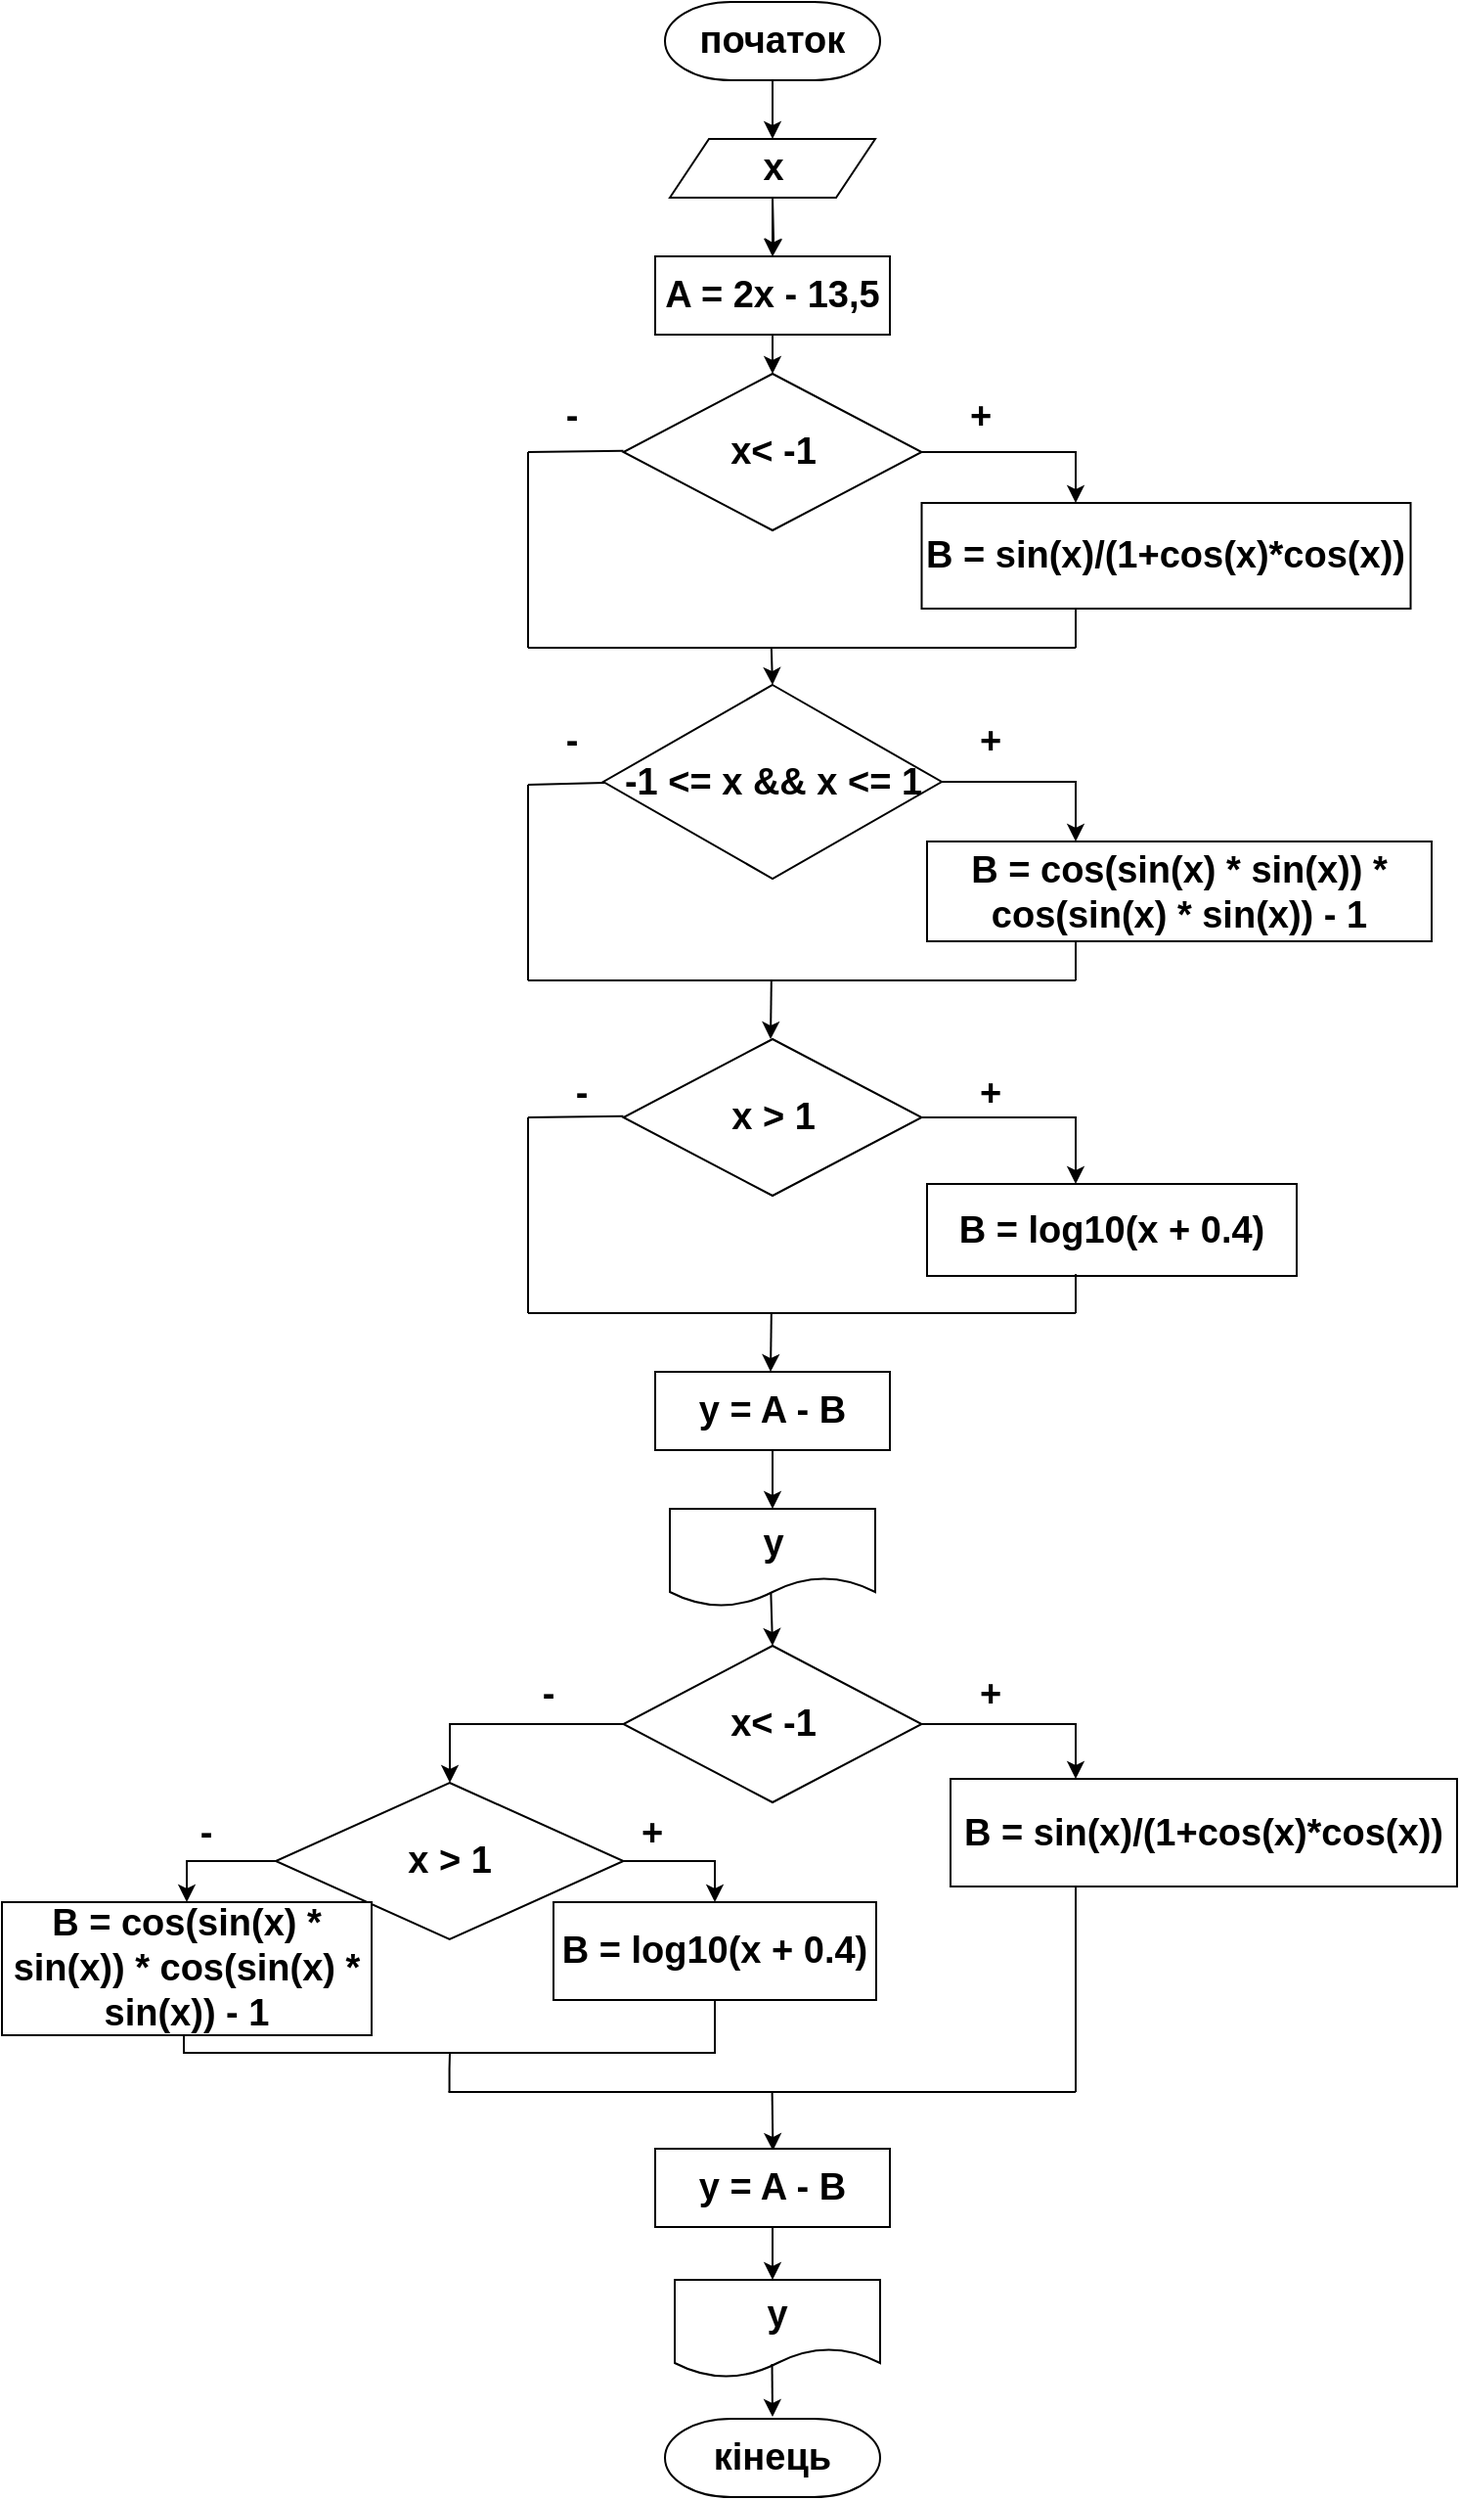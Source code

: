 <mxfile version="20.2.3" type="device" pages="2"><diagram id="f32A8XlpcgiXBNuhkH77" name="Сторінка-1"><mxGraphModel dx="2532" dy="1366" grid="0" gridSize="10" guides="1" tooltips="1" connect="1" arrows="1" fold="1" page="1" pageScale="1" pageWidth="1654" pageHeight="2336" background="none" math="0" shadow="0"><root><mxCell id="0"/><mxCell id="1" parent="0"/><mxCell id="lDwWGC_Nb_Cp1X9u5K9r-55" value="" style="edgeStyle=orthogonalEdgeStyle;rounded=0;orthogonalLoop=1;jettySize=auto;html=1;strokeColor=default;fontStyle=1;fontSize=19;" parent="1" target="lDwWGC_Nb_Cp1X9u5K9r-18" edge="1"><mxGeometry relative="1" as="geometry"><mxPoint x="405" y="180" as="sourcePoint"/></mxGeometry></mxCell><mxCell id="lDwWGC_Nb_Cp1X9u5K9r-4" value="&lt;span style=&quot;font-size: 19px;&quot;&gt;початок&lt;/span&gt;" style="strokeWidth=1;html=1;shape=mxgraph.flowchart.terminator;whiteSpace=wrap;fontStyle=1;fontSize=19;" parent="1" vertex="1"><mxGeometry x="350" y="80" width="110" height="40" as="geometry"/></mxCell><mxCell id="lDwWGC_Nb_Cp1X9u5K9r-19" value="" style="edgeStyle=orthogonalEdgeStyle;rounded=0;orthogonalLoop=1;jettySize=auto;html=1;fontStyle=1;fontSize=19;" parent="1" source="lDwWGC_Nb_Cp1X9u5K9r-14" target="lDwWGC_Nb_Cp1X9u5K9r-18" edge="1"><mxGeometry relative="1" as="geometry"/></mxCell><mxCell id="lDwWGC_Nb_Cp1X9u5K9r-14" value="x" style="shape=parallelogram;perimeter=parallelogramPerimeter;whiteSpace=wrap;html=1;fixedSize=1;fontStyle=1;fontSize=19;" parent="1" vertex="1"><mxGeometry x="352.5" y="150" width="105" height="30" as="geometry"/></mxCell><mxCell id="lDwWGC_Nb_Cp1X9u5K9r-21" value="" style="edgeStyle=orthogonalEdgeStyle;rounded=0;orthogonalLoop=1;jettySize=auto;html=1;fontStyle=1;fontSize=19;" parent="1" source="lDwWGC_Nb_Cp1X9u5K9r-18" target="lDwWGC_Nb_Cp1X9u5K9r-20" edge="1"><mxGeometry relative="1" as="geometry"/></mxCell><mxCell id="lDwWGC_Nb_Cp1X9u5K9r-18" value="A = 2x - 13,5" style="whiteSpace=wrap;html=1;fontStyle=1;fontSize=19;" parent="1" vertex="1"><mxGeometry x="345" y="210" width="120" height="40" as="geometry"/></mxCell><mxCell id="lDwWGC_Nb_Cp1X9u5K9r-20" value="x&amp;lt; -1" style="rhombus;whiteSpace=wrap;html=1;fontStyle=1;fontSize=19;" parent="1" vertex="1"><mxGeometry x="328.75" y="270" width="152.5" height="80" as="geometry"/></mxCell><mxCell id="lDwWGC_Nb_Cp1X9u5K9r-22" value="B = sin(x)/(1+cos(x)*cos(x))" style="whiteSpace=wrap;html=1;fontStyle=1;fontSize=19;" parent="1" vertex="1"><mxGeometry x="481.25" y="336" width="250" height="54" as="geometry"/></mxCell><mxCell id="lDwWGC_Nb_Cp1X9u5K9r-25" value="" style="edgeStyle=orthogonalEdgeStyle;rounded=0;orthogonalLoop=1;jettySize=auto;html=1;fontStyle=1;fontSize=19;" parent="1" source="lDwWGC_Nb_Cp1X9u5K9r-20" target="lDwWGC_Nb_Cp1X9u5K9r-22" edge="1"><mxGeometry relative="1" as="geometry"><mxPoint x="481.25" y="370" as="sourcePoint"/><mxPoint x="560.059" y="430" as="targetPoint"/><Array as="points"><mxPoint x="560" y="310"/></Array></mxGeometry></mxCell><mxCell id="lDwWGC_Nb_Cp1X9u5K9r-29" value="" style="endArrow=none;html=1;rounded=0;strokeColor=default;fontStyle=1;fontSize=19;" parent="1" edge="1"><mxGeometry width="50" height="50" relative="1" as="geometry"><mxPoint x="280" y="310" as="sourcePoint"/><mxPoint x="328.75" y="309.41" as="targetPoint"/></mxGeometry></mxCell><mxCell id="lDwWGC_Nb_Cp1X9u5K9r-30" value="" style="endArrow=none;html=1;rounded=0;strokeColor=default;fontStyle=1;fontSize=19;" parent="1" edge="1"><mxGeometry width="50" height="50" relative="1" as="geometry"><mxPoint x="280" y="410" as="sourcePoint"/><mxPoint x="280" y="310" as="targetPoint"/></mxGeometry></mxCell><mxCell id="lDwWGC_Nb_Cp1X9u5K9r-31" value="" style="endArrow=none;html=1;rounded=0;strokeColor=default;fontStyle=1;fontSize=19;" parent="1" edge="1"><mxGeometry width="50" height="50" relative="1" as="geometry"><mxPoint x="280" y="410" as="sourcePoint"/><mxPoint x="560" y="410" as="targetPoint"/></mxGeometry></mxCell><mxCell id="lDwWGC_Nb_Cp1X9u5K9r-34" value="" style="endArrow=none;html=1;rounded=0;strokeColor=default;fontStyle=1;fontSize=19;" parent="1" edge="1"><mxGeometry width="50" height="50" relative="1" as="geometry"><mxPoint x="560" y="410" as="sourcePoint"/><mxPoint x="560" y="390" as="targetPoint"/></mxGeometry></mxCell><mxCell id="lDwWGC_Nb_Cp1X9u5K9r-38" value="" style="endArrow=classic;html=1;rounded=0;strokeColor=default;fontStyle=1;fontSize=19;entryX=0.5;entryY=0;entryDx=0;entryDy=0;" parent="1" edge="1" target="lDwWGC_Nb_Cp1X9u5K9r-39"><mxGeometry width="50" height="50" relative="1" as="geometry"><mxPoint x="404.41" y="410" as="sourcePoint"/><mxPoint x="404" y="440" as="targetPoint"/></mxGeometry></mxCell><mxCell id="lDwWGC_Nb_Cp1X9u5K9r-39" value="-1 &amp;lt;= x &amp;amp;&amp;amp; x &amp;lt;= 1" style="rhombus;whiteSpace=wrap;html=1;fontStyle=1;fontSize=19;" parent="1" vertex="1"><mxGeometry x="318.5" y="429" width="173" height="99" as="geometry"/></mxCell><mxCell id="lDwWGC_Nb_Cp1X9u5K9r-40" value="B = cos(sin(x) * sin(x)) * cos(sin(x) * sin(x)) - 1" style="whiteSpace=wrap;html=1;fontStyle=1;fontSize=19;" parent="1" vertex="1"><mxGeometry x="484" y="509" width="258" height="51" as="geometry"/></mxCell><mxCell id="lDwWGC_Nb_Cp1X9u5K9r-41" value="" style="edgeStyle=orthogonalEdgeStyle;rounded=0;orthogonalLoop=1;jettySize=auto;html=1;fontStyle=1;fontSize=19;exitX=1;exitY=0.5;exitDx=0;exitDy=0;" parent="1" source="lDwWGC_Nb_Cp1X9u5K9r-39" target="lDwWGC_Nb_Cp1X9u5K9r-40" edge="1"><mxGeometry relative="1" as="geometry"><mxPoint x="481.25" y="540" as="sourcePoint"/><mxPoint x="560.059" y="600" as="targetPoint"/><Array as="points"><mxPoint x="560" y="478"/></Array></mxGeometry></mxCell><mxCell id="lDwWGC_Nb_Cp1X9u5K9r-42" value="" style="endArrow=none;html=1;rounded=0;strokeColor=default;fontStyle=1;fontSize=19;" parent="1" edge="1"><mxGeometry width="50" height="50" relative="1" as="geometry"><mxPoint x="280" y="480" as="sourcePoint"/><mxPoint x="319" y="479" as="targetPoint"/></mxGeometry></mxCell><mxCell id="lDwWGC_Nb_Cp1X9u5K9r-43" value="" style="endArrow=none;html=1;rounded=0;strokeColor=default;fontStyle=1;fontSize=19;" parent="1" edge="1"><mxGeometry width="50" height="50" relative="1" as="geometry"><mxPoint x="280" y="580" as="sourcePoint"/><mxPoint x="280" y="480" as="targetPoint"/></mxGeometry></mxCell><mxCell id="lDwWGC_Nb_Cp1X9u5K9r-44" value="" style="endArrow=none;html=1;rounded=0;strokeColor=default;fontStyle=1;fontSize=19;" parent="1" edge="1"><mxGeometry width="50" height="50" relative="1" as="geometry"><mxPoint x="280" y="580" as="sourcePoint"/><mxPoint x="560" y="580" as="targetPoint"/></mxGeometry></mxCell><mxCell id="lDwWGC_Nb_Cp1X9u5K9r-45" value="" style="endArrow=none;html=1;rounded=0;strokeColor=default;fontStyle=1;fontSize=19;" parent="1" edge="1"><mxGeometry width="50" height="50" relative="1" as="geometry"><mxPoint x="560" y="580" as="sourcePoint"/><mxPoint x="560" y="560" as="targetPoint"/></mxGeometry></mxCell><mxCell id="lDwWGC_Nb_Cp1X9u5K9r-46" value="" style="endArrow=classic;html=1;rounded=0;strokeColor=default;fontStyle=1;fontSize=19;" parent="1" edge="1"><mxGeometry width="50" height="50" relative="1" as="geometry"><mxPoint x="404.41" y="580" as="sourcePoint"/><mxPoint x="404" y="610" as="targetPoint"/></mxGeometry></mxCell><mxCell id="lDwWGC_Nb_Cp1X9u5K9r-47" value="x &amp;gt; 1" style="rhombus;whiteSpace=wrap;html=1;fontStyle=1;fontSize=19;" parent="1" vertex="1"><mxGeometry x="328.75" y="610" width="152.5" height="80" as="geometry"/></mxCell><mxCell id="lDwWGC_Nb_Cp1X9u5K9r-48" value="B = log10(x + 0.4)" style="whiteSpace=wrap;html=1;fontStyle=1;fontSize=19;" parent="1" vertex="1"><mxGeometry x="484" y="684" width="189" height="47" as="geometry"/></mxCell><mxCell id="lDwWGC_Nb_Cp1X9u5K9r-49" value="" style="edgeStyle=orthogonalEdgeStyle;rounded=0;orthogonalLoop=1;jettySize=auto;html=1;fontStyle=1;fontSize=19;" parent="1" source="lDwWGC_Nb_Cp1X9u5K9r-47" target="lDwWGC_Nb_Cp1X9u5K9r-48" edge="1"><mxGeometry relative="1" as="geometry"><mxPoint x="481.25" y="710" as="sourcePoint"/><mxPoint x="560.059" y="770" as="targetPoint"/><Array as="points"><mxPoint x="560" y="650"/></Array></mxGeometry></mxCell><mxCell id="lDwWGC_Nb_Cp1X9u5K9r-50" value="" style="endArrow=none;html=1;rounded=0;strokeColor=default;fontStyle=1;fontSize=19;" parent="1" edge="1"><mxGeometry width="50" height="50" relative="1" as="geometry"><mxPoint x="280" y="650" as="sourcePoint"/><mxPoint x="328.75" y="649.41" as="targetPoint"/></mxGeometry></mxCell><mxCell id="lDwWGC_Nb_Cp1X9u5K9r-51" value="" style="endArrow=none;html=1;rounded=0;strokeColor=default;fontStyle=1;fontSize=19;" parent="1" edge="1"><mxGeometry width="50" height="50" relative="1" as="geometry"><mxPoint x="280" y="750" as="sourcePoint"/><mxPoint x="280" y="650" as="targetPoint"/></mxGeometry></mxCell><mxCell id="lDwWGC_Nb_Cp1X9u5K9r-52" value="" style="endArrow=none;html=1;rounded=0;strokeColor=default;fontStyle=1;fontSize=19;" parent="1" edge="1"><mxGeometry width="50" height="50" relative="1" as="geometry"><mxPoint x="280" y="750" as="sourcePoint"/><mxPoint x="560" y="750" as="targetPoint"/></mxGeometry></mxCell><mxCell id="lDwWGC_Nb_Cp1X9u5K9r-53" value="" style="endArrow=none;html=1;rounded=0;strokeColor=default;fontStyle=1;fontSize=19;" parent="1" edge="1"><mxGeometry width="50" height="50" relative="1" as="geometry"><mxPoint x="560" y="750" as="sourcePoint"/><mxPoint x="560" y="730" as="targetPoint"/></mxGeometry></mxCell><mxCell id="lDwWGC_Nb_Cp1X9u5K9r-54" value="" style="endArrow=classic;html=1;rounded=0;strokeColor=default;fontStyle=1;fontSize=19;" parent="1" edge="1"><mxGeometry width="50" height="50" relative="1" as="geometry"><mxPoint x="404.41" y="750" as="sourcePoint"/><mxPoint x="404" y="780" as="targetPoint"/></mxGeometry></mxCell><mxCell id="lDwWGC_Nb_Cp1X9u5K9r-57" value="" style="endArrow=classic;html=1;rounded=0;strokeColor=default;exitX=0.5;exitY=1;exitDx=0;exitDy=0;exitPerimeter=0;fontStyle=1;fontSize=19;" parent="1" source="lDwWGC_Nb_Cp1X9u5K9r-4" edge="1"><mxGeometry width="50" height="50" relative="1" as="geometry"><mxPoint x="404.64" y="130" as="sourcePoint"/><mxPoint x="405" y="150" as="targetPoint"/></mxGeometry></mxCell><mxCell id="lDwWGC_Nb_Cp1X9u5K9r-60" value="" style="edgeStyle=orthogonalEdgeStyle;rounded=0;orthogonalLoop=1;jettySize=auto;html=1;strokeColor=default;fontStyle=1;fontSize=19;" parent="1" source="lDwWGC_Nb_Cp1X9u5K9r-58" target="lDwWGC_Nb_Cp1X9u5K9r-59" edge="1"><mxGeometry relative="1" as="geometry"/></mxCell><mxCell id="lDwWGC_Nb_Cp1X9u5K9r-58" value="y = A - B" style="rounded=0;whiteSpace=wrap;html=1;strokeWidth=1;fontStyle=1;fontSize=19;" parent="1" vertex="1"><mxGeometry x="345" y="780" width="120" height="40" as="geometry"/></mxCell><mxCell id="lDwWGC_Nb_Cp1X9u5K9r-59" value="y" style="shape=document;whiteSpace=wrap;html=1;boundedLbl=1;rounded=0;strokeWidth=1;fontStyle=1;fontSize=19;" parent="1" vertex="1"><mxGeometry x="352.5" y="850" width="105" height="50" as="geometry"/></mxCell><mxCell id="lDwWGC_Nb_Cp1X9u5K9r-63" value="x&amp;lt; -1" style="rhombus;whiteSpace=wrap;html=1;fontStyle=1;fontSize=19;" parent="1" vertex="1"><mxGeometry x="328.75" y="920" width="152.5" height="80" as="geometry"/></mxCell><mxCell id="lDwWGC_Nb_Cp1X9u5K9r-64" value="B = sin(x)/(1+cos(x)*cos(x))" style="whiteSpace=wrap;html=1;fontStyle=1;fontSize=19;" parent="1" vertex="1"><mxGeometry x="496" y="988" width="259" height="55" as="geometry"/></mxCell><mxCell id="lDwWGC_Nb_Cp1X9u5K9r-65" value="" style="edgeStyle=orthogonalEdgeStyle;rounded=0;orthogonalLoop=1;jettySize=auto;html=1;exitX=1;exitY=0.5;exitDx=0;exitDy=0;fontStyle=1;fontSize=19;" parent="1" source="lDwWGC_Nb_Cp1X9u5K9r-63" target="lDwWGC_Nb_Cp1X9u5K9r-64" edge="1"><mxGeometry relative="1" as="geometry"><mxPoint x="481.25" y="1040" as="sourcePoint"/><mxPoint x="560.059" y="1100" as="targetPoint"/><Array as="points"><mxPoint x="560" y="960"/></Array></mxGeometry></mxCell><mxCell id="lDwWGC_Nb_Cp1X9u5K9r-70" value="" style="endArrow=classic;html=1;rounded=0;strokeColor=default;entryX=0.5;entryY=0;entryDx=0;entryDy=0;exitX=0.492;exitY=0.851;exitDx=0;exitDy=0;exitPerimeter=0;fontStyle=1;fontSize=19;" parent="1" source="lDwWGC_Nb_Cp1X9u5K9r-59" target="lDwWGC_Nb_Cp1X9u5K9r-63" edge="1"><mxGeometry width="50" height="50" relative="1" as="geometry"><mxPoint x="410" y="890" as="sourcePoint"/><mxPoint x="440" y="940" as="targetPoint"/></mxGeometry></mxCell><mxCell id="lDwWGC_Nb_Cp1X9u5K9r-71" value="" style="edgeStyle=orthogonalEdgeStyle;rounded=0;orthogonalLoop=1;jettySize=auto;html=1;exitX=1;exitY=0.5;exitDx=0;exitDy=0;entryX=0.5;entryY=0;entryDx=0;entryDy=0;fontStyle=1;fontSize=19;" parent="1" edge="1"><mxGeometry relative="1" as="geometry"><mxPoint x="328.75" y="960" as="sourcePoint"/><mxPoint x="240.0" y="990.0" as="targetPoint"/><Array as="points"><mxPoint x="240" y="960"/></Array></mxGeometry></mxCell><mxCell id="lDwWGC_Nb_Cp1X9u5K9r-75" value="" style="edgeStyle=orthogonalEdgeStyle;rounded=0;orthogonalLoop=1;jettySize=auto;html=1;strokeColor=default;fontStyle=1;fontSize=19;exitX=0;exitY=0.5;exitDx=0;exitDy=0;" parent="1" source="lDwWGC_Nb_Cp1X9u5K9r-73" target="lDwWGC_Nb_Cp1X9u5K9r-74" edge="1"><mxGeometry relative="1" as="geometry"/></mxCell><mxCell id="lDwWGC_Nb_Cp1X9u5K9r-78" value="" style="edgeStyle=orthogonalEdgeStyle;rounded=0;orthogonalLoop=1;jettySize=auto;html=1;strokeColor=default;fontStyle=1;fontSize=19;exitX=1;exitY=0.5;exitDx=0;exitDy=0;" parent="1" source="lDwWGC_Nb_Cp1X9u5K9r-73" target="lDwWGC_Nb_Cp1X9u5K9r-77" edge="1"><mxGeometry relative="1" as="geometry"/></mxCell><mxCell id="lDwWGC_Nb_Cp1X9u5K9r-73" value="x &amp;gt; 1" style="rhombus;whiteSpace=wrap;html=1;fontStyle=1;fontSize=19;" parent="1" vertex="1"><mxGeometry x="151" y="990" width="177.75" height="80" as="geometry"/></mxCell><mxCell id="lDwWGC_Nb_Cp1X9u5K9r-79" value="" style="edgeStyle=orthogonalEdgeStyle;rounded=0;orthogonalLoop=1;jettySize=auto;html=1;strokeColor=default;entryX=0.5;entryY=1;entryDx=0;entryDy=0;endArrow=none;endFill=0;fontStyle=1;fontSize=19;exitX=0.5;exitY=1;exitDx=0;exitDy=0;" parent="1" source="lDwWGC_Nb_Cp1X9u5K9r-74" target="lDwWGC_Nb_Cp1X9u5K9r-77" edge="1"><mxGeometry relative="1" as="geometry"><Array as="points"><mxPoint x="104" y="1119"/><mxPoint x="104" y="1128"/><mxPoint x="376" y="1128"/></Array></mxGeometry></mxCell><mxCell id="lDwWGC_Nb_Cp1X9u5K9r-74" value="B = cos(sin(x) * sin(x)) * cos(sin(x) * sin(x)) - 1" style="whiteSpace=wrap;html=1;fontStyle=1;fontSize=19;" parent="1" vertex="1"><mxGeometry x="11" y="1051" width="189" height="68" as="geometry"/></mxCell><mxCell id="lDwWGC_Nb_Cp1X9u5K9r-77" value="B = log10(x + 0.4)" style="whiteSpace=wrap;html=1;fontStyle=1;fontSize=19;" parent="1" vertex="1"><mxGeometry x="293" y="1051" width="165" height="50" as="geometry"/></mxCell><mxCell id="lDwWGC_Nb_Cp1X9u5K9r-83" value="" style="endArrow=none;html=1;rounded=0;strokeColor=default;fontStyle=1;fontSize=19;" parent="1" edge="1"><mxGeometry width="50" height="50" relative="1" as="geometry"><mxPoint x="560" y="1148" as="sourcePoint"/><mxPoint x="560" y="1043" as="targetPoint"/></mxGeometry></mxCell><mxCell id="lDwWGC_Nb_Cp1X9u5K9r-85" value="" style="endArrow=none;html=1;rounded=0;strokeColor=default;fontStyle=1;fontSize=19;" parent="1" edge="1"><mxGeometry width="50" height="50" relative="1" as="geometry"><mxPoint x="239.79" y="1148" as="sourcePoint"/><mxPoint x="240" y="1128" as="targetPoint"/><Array as="points"><mxPoint x="239.79" y="1136"/></Array></mxGeometry></mxCell><mxCell id="lDwWGC_Nb_Cp1X9u5K9r-86" value="" style="endArrow=none;html=1;rounded=0;strokeColor=default;fontStyle=1;fontSize=19;" parent="1" edge="1"><mxGeometry width="50" height="50" relative="1" as="geometry"><mxPoint x="239.25" y="1148" as="sourcePoint"/><mxPoint x="560" y="1148" as="targetPoint"/></mxGeometry></mxCell><mxCell id="lDwWGC_Nb_Cp1X9u5K9r-87" value="" style="endArrow=classic;html=1;rounded=0;strokeColor=default;fontStyle=1;fontSize=19;" parent="1" edge="1"><mxGeometry width="50" height="50" relative="1" as="geometry"><mxPoint x="404.8" y="1148" as="sourcePoint"/><mxPoint x="405.2" y="1178" as="targetPoint"/></mxGeometry></mxCell><mxCell id="lDwWGC_Nb_Cp1X9u5K9r-90" value="" style="edgeStyle=orthogonalEdgeStyle;rounded=0;orthogonalLoop=1;jettySize=auto;html=1;strokeColor=default;endArrow=classic;endFill=1;fontStyle=1;fontSize=19;" parent="1" source="lDwWGC_Nb_Cp1X9u5K9r-88" edge="1"><mxGeometry relative="1" as="geometry"><mxPoint x="405" y="1244" as="targetPoint"/></mxGeometry></mxCell><mxCell id="lDwWGC_Nb_Cp1X9u5K9r-88" value="y = A - B" style="rounded=0;whiteSpace=wrap;html=1;strokeWidth=1;fontStyle=1;fontSize=19;" parent="1" vertex="1"><mxGeometry x="345" y="1177" width="120" height="40" as="geometry"/></mxCell><mxCell id="lDwWGC_Nb_Cp1X9u5K9r-91" value="y" style="shape=document;whiteSpace=wrap;html=1;boundedLbl=1;rounded=0;strokeWidth=1;fontStyle=1;fontSize=19;" parent="1" vertex="1"><mxGeometry x="355" y="1244" width="105" height="50" as="geometry"/></mxCell><mxCell id="lDwWGC_Nb_Cp1X9u5K9r-92" value="" style="endArrow=classic;html=1;rounded=0;strokeColor=default;fontStyle=1;fontSize=19;" parent="1" edge="1"><mxGeometry width="50" height="50" relative="1" as="geometry"><mxPoint x="404.75" y="1287" as="sourcePoint"/><mxPoint x="405" y="1314" as="targetPoint"/></mxGeometry></mxCell><mxCell id="lDwWGC_Nb_Cp1X9u5K9r-93" value="кінець" style="strokeWidth=1;html=1;shape=mxgraph.flowchart.terminator;whiteSpace=wrap;fontStyle=1;fontSize=19;" parent="1" vertex="1"><mxGeometry x="350" y="1315" width="110" height="40" as="geometry"/></mxCell><mxCell id="lDwWGC_Nb_Cp1X9u5K9r-94" value="+" style="text;html=1;align=center;verticalAlign=middle;resizable=0;points=[];autosize=1;strokeColor=none;fillColor=none;fontStyle=1;fontSize=19;" parent="1" vertex="1"><mxGeometry x="496" y="274" width="29" height="35" as="geometry"/></mxCell><mxCell id="lDwWGC_Nb_Cp1X9u5K9r-95" value="-" style="text;html=1;align=center;verticalAlign=middle;resizable=0;points=[];autosize=1;strokeColor=none;fillColor=none;fontStyle=1;fontSize=19;" parent="1" vertex="1"><mxGeometry x="290" y="274" width="24" height="35" as="geometry"/></mxCell><mxCell id="lDwWGC_Nb_Cp1X9u5K9r-96" value="+" style="text;html=1;align=center;verticalAlign=middle;resizable=0;points=[];autosize=1;strokeColor=none;fillColor=none;fontStyle=1;fontSize=19;" parent="1" vertex="1"><mxGeometry x="501" y="440" width="29" height="35" as="geometry"/></mxCell><mxCell id="lDwWGC_Nb_Cp1X9u5K9r-97" value="-" style="text;html=1;align=center;verticalAlign=middle;resizable=0;points=[];autosize=1;strokeColor=none;fillColor=none;fontStyle=1;fontSize=19;" parent="1" vertex="1"><mxGeometry x="290" y="440" width="24" height="35" as="geometry"/></mxCell><mxCell id="lDwWGC_Nb_Cp1X9u5K9r-98" value="+" style="text;html=1;align=center;verticalAlign=middle;resizable=0;points=[];autosize=1;strokeColor=none;fillColor=none;fontStyle=1;fontSize=19;" parent="1" vertex="1"><mxGeometry x="501" y="620" width="29" height="35" as="geometry"/></mxCell><mxCell id="lDwWGC_Nb_Cp1X9u5K9r-99" value="-" style="text;html=1;align=center;verticalAlign=middle;resizable=0;points=[];autosize=1;strokeColor=none;fillColor=none;fontStyle=1;fontSize=19;" parent="1" vertex="1"><mxGeometry x="294.5" y="620" width="24" height="35" as="geometry"/></mxCell><mxCell id="lDwWGC_Nb_Cp1X9u5K9r-100" value="+" style="text;html=1;align=center;verticalAlign=middle;resizable=0;points=[];autosize=1;strokeColor=none;fillColor=none;fontStyle=1;fontSize=19;" parent="1" vertex="1"><mxGeometry x="328.75" y="998" width="29" height="35" as="geometry"/></mxCell><mxCell id="lDwWGC_Nb_Cp1X9u5K9r-101" value="-" style="text;html=1;align=center;verticalAlign=middle;resizable=0;points=[];autosize=1;strokeColor=none;fillColor=none;fontStyle=1;fontSize=19;" parent="1" vertex="1"><mxGeometry x="103" y="998" width="24" height="35" as="geometry"/></mxCell><mxCell id="lDwWGC_Nb_Cp1X9u5K9r-102" value="+" style="text;html=1;align=center;verticalAlign=middle;resizable=0;points=[];autosize=1;strokeColor=none;fillColor=none;fontStyle=1;fontSize=19;" parent="1" vertex="1"><mxGeometry x="501" y="927" width="29" height="35" as="geometry"/></mxCell><mxCell id="lDwWGC_Nb_Cp1X9u5K9r-103" value="-" style="text;html=1;align=center;verticalAlign=middle;resizable=0;points=[];autosize=1;strokeColor=none;fillColor=none;fontStyle=1;fontSize=19;" parent="1" vertex="1"><mxGeometry x="278" y="927" width="24" height="35" as="geometry"/></mxCell></root></mxGraphModel></diagram><diagram id="7-WY7Vyf9WcWfKpQC65u" name="Сторінка-2"><mxGraphModel dx="1368" dy="911" grid="0" gridSize="10" guides="1" tooltips="1" connect="1" arrows="1" fold="1" page="1" pageScale="1" pageWidth="827" pageHeight="1169" math="0" shadow="0"><root><mxCell id="0"/><mxCell id="1" parent="0"/><mxCell id="OoyHBDrkzMgnpnCZhliY-5" value="" style="ellipse;html=1;shape=startState;fillColor=#000000;strokeColor=#000000;" parent="1" vertex="1"><mxGeometry x="360" y="100" width="30" height="30" as="geometry"/></mxCell><mxCell id="OoyHBDrkzMgnpnCZhliY-7" value="ввід x" style="strokeWidth=2;html=1;shape=mxgraph.flowchart.terminator;whiteSpace=wrap;fontStyle=1;fontSize=12;" parent="1" vertex="1"><mxGeometry x="325" y="140" width="100" height="30" as="geometry"/></mxCell><mxCell id="OoyHBDrkzMgnpnCZhliY-9" value="" style="edgeStyle=orthogonalEdgeStyle;html=1;verticalAlign=bottom;endArrow=open;endSize=8;strokeColor=#000000;rounded=0;fontStyle=1;fontSize=12;" parent="1" edge="1"><mxGeometry relative="1" as="geometry"><mxPoint x="374.9" y="190" as="targetPoint"/><mxPoint x="374.9" y="170" as="sourcePoint"/><Array as="points"><mxPoint x="375" y="170"/><mxPoint x="375" y="170"/></Array></mxGeometry></mxCell><mxCell id="OoyHBDrkzMgnpnCZhliY-10" value="" style="edgeStyle=orthogonalEdgeStyle;html=1;verticalAlign=bottom;endArrow=open;endSize=8;strokeColor=#000000;rounded=0;fontStyle=1;fontSize=12;" parent="1" edge="1"><mxGeometry relative="1" as="geometry"><mxPoint x="374.9" y="140" as="targetPoint"/><mxPoint x="374.9" y="120" as="sourcePoint"/></mxGeometry></mxCell><mxCell id="OoyHBDrkzMgnpnCZhliY-13" value="" style="edgeStyle=orthogonalEdgeStyle;rounded=0;orthogonalLoop=1;jettySize=auto;html=1;strokeColor=#000000;endArrow=open;endFill=0;fontStyle=1;fontSize=12;" parent="1" source="OoyHBDrkzMgnpnCZhliY-11" target="OoyHBDrkzMgnpnCZhliY-12" edge="1"><mxGeometry relative="1" as="geometry"/></mxCell><mxCell id="OoyHBDrkzMgnpnCZhliY-11" value="A = 2x - 13,5" style="strokeWidth=2;html=1;shape=mxgraph.flowchart.terminator;whiteSpace=wrap;fontStyle=1;fontSize=12;" parent="1" vertex="1"><mxGeometry x="327.5" y="190" width="95" height="30" as="geometry"/></mxCell><mxCell id="OoyHBDrkzMgnpnCZhliY-15" value="" style="edgeStyle=orthogonalEdgeStyle;rounded=0;orthogonalLoop=1;jettySize=auto;html=1;endArrow=open;endFill=0;strokeColor=#000000;fontStyle=1;fontSize=12;" parent="1" source="OoyHBDrkzMgnpnCZhliY-12" target="OoyHBDrkzMgnpnCZhliY-14" edge="1"><mxGeometry relative="1" as="geometry"/></mxCell><mxCell id="LPCs3Y3KQgIaFqKRq3Fl-2" value="" style="edgeStyle=orthogonalEdgeStyle;rounded=0;orthogonalLoop=1;jettySize=auto;html=1;endArrow=open;endFill=0;strokeColor=#000000;fontStyle=1;fontSize=12;" parent="1" source="OoyHBDrkzMgnpnCZhliY-12" edge="1"><mxGeometry relative="1" as="geometry"><mxPoint x="510" y="255.04" as="targetPoint"/><Array as="points"><mxPoint x="460" y="255"/><mxPoint x="460" y="255"/></Array></mxGeometry></mxCell><mxCell id="OoyHBDrkzMgnpnCZhliY-12" value="" style="rhombus;whiteSpace=wrap;html=1;strokeWidth=2;fontStyle=1;fontSize=12;" parent="1" vertex="1"><mxGeometry x="361.25" y="240" width="27.5" height="30" as="geometry"/></mxCell><mxCell id="OoyHBDrkzMgnpnCZhliY-17" value="" style="edgeStyle=orthogonalEdgeStyle;rounded=0;orthogonalLoop=1;jettySize=auto;html=1;endArrow=open;endFill=0;strokeColor=#000000;fontStyle=1;fontSize=12;" parent="1" source="OoyHBDrkzMgnpnCZhliY-14" target="OoyHBDrkzMgnpnCZhliY-16" edge="1"><mxGeometry relative="1" as="geometry"/></mxCell><mxCell id="OoyHBDrkzMgnpnCZhliY-14" value="" style="rhombus;whiteSpace=wrap;html=1;strokeWidth=2;fontStyle=1;fontSize=12;" parent="1" vertex="1"><mxGeometry x="361.25" y="290" width="27.5" height="30" as="geometry"/></mxCell><mxCell id="85bKEJPuCeC1aRIDrehQ-4" value="" style="edgeStyle=orthogonalEdgeStyle;rounded=0;orthogonalLoop=1;jettySize=auto;html=1;endArrow=open;endFill=0;strokeColor=#000000;entryX=0;entryY=0.5;entryDx=0;entryDy=0;fontStyle=1;fontSize=12;" parent="1" source="OoyHBDrkzMgnpnCZhliY-16" edge="1"><mxGeometry relative="1" as="geometry"><mxPoint x="510" y="353.75" as="targetPoint"/><Array as="points"><mxPoint x="495" y="354"/></Array></mxGeometry></mxCell><mxCell id="OoyHBDrkzMgnpnCZhliY-16" value="" style="rhombus;whiteSpace=wrap;html=1;strokeWidth=2;fontStyle=1;fontSize=12;" parent="1" vertex="1"><mxGeometry x="361.25" y="340" width="27.5" height="30" as="geometry"/></mxCell><mxCell id="OoyHBDrkzMgnpnCZhliY-18" value="" style="edgeStyle=orthogonalEdgeStyle;rounded=0;orthogonalLoop=1;jettySize=auto;html=1;endArrow=open;endFill=0;strokeColor=#000000;fontStyle=1;fontSize=12;" parent="1" target="OoyHBDrkzMgnpnCZhliY-19" edge="1"><mxGeometry relative="1" as="geometry"><mxPoint x="375.05" y="369.996" as="sourcePoint"/></mxGeometry></mxCell><mxCell id="OoyHBDrkzMgnpnCZhliY-19" value="" style="rhombus;whiteSpace=wrap;html=1;strokeWidth=2;fontStyle=1;fontSize=12;" parent="1" vertex="1"><mxGeometry x="361.25" y="390.05" width="27.5" height="30" as="geometry"/></mxCell><mxCell id="OoyHBDrkzMgnpnCZhliY-20" value="" style="edgeStyle=orthogonalEdgeStyle;rounded=0;orthogonalLoop=1;jettySize=auto;html=1;endArrow=open;endFill=0;strokeColor=#000000;fontStyle=1;fontSize=12;" parent="1" target="OoyHBDrkzMgnpnCZhliY-21" edge="1"><mxGeometry relative="1" as="geometry"><mxPoint x="375.05" y="420.046" as="sourcePoint"/></mxGeometry></mxCell><mxCell id="nqYpRcXASnbDOjxiveme-1" value="" style="edgeStyle=orthogonalEdgeStyle;rounded=0;orthogonalLoop=1;jettySize=auto;html=1;endArrow=open;endFill=0;strokeColor=#000000;exitX=1;exitY=0.5;exitDx=0;exitDy=0;entryX=0;entryY=0.5;entryDx=0;entryDy=0;fontStyle=1;fontSize=12;" parent="1" source="OoyHBDrkzMgnpnCZhliY-21" edge="1"><mxGeometry relative="1" as="geometry"><mxPoint x="510" y="455" as="targetPoint"/></mxGeometry></mxCell><mxCell id="OoyHBDrkzMgnpnCZhliY-21" value="" style="rhombus;whiteSpace=wrap;html=1;strokeWidth=2;fontStyle=1;fontSize=12;" parent="1" vertex="1"><mxGeometry x="361.25" y="440.1" width="27.5" height="30" as="geometry"/></mxCell><mxCell id="OoyHBDrkzMgnpnCZhliY-22" value="" style="edgeStyle=orthogonalEdgeStyle;rounded=0;orthogonalLoop=1;jettySize=auto;html=1;endArrow=open;endFill=0;strokeColor=#000000;fontStyle=1;fontSize=12;" parent="1" target="OoyHBDrkzMgnpnCZhliY-23" edge="1"><mxGeometry relative="1" as="geometry"><mxPoint x="375.05" y="470.096" as="sourcePoint"/></mxGeometry></mxCell><mxCell id="OoyHBDrkzMgnpnCZhliY-25" value="" style="edgeStyle=orthogonalEdgeStyle;rounded=0;orthogonalLoop=1;jettySize=auto;html=1;endArrow=open;endFill=0;strokeColor=#000000;fontStyle=1;fontSize=12;" parent="1" source="OoyHBDrkzMgnpnCZhliY-23" target="OoyHBDrkzMgnpnCZhliY-24" edge="1"><mxGeometry relative="1" as="geometry"/></mxCell><mxCell id="OoyHBDrkzMgnpnCZhliY-23" value="" style="rhombus;whiteSpace=wrap;html=1;strokeWidth=2;fontStyle=1;fontSize=12;" parent="1" vertex="1"><mxGeometry x="361.25" y="490.15" width="27.5" height="30" as="geometry"/></mxCell><mxCell id="OoyHBDrkzMgnpnCZhliY-27" value="" style="edgeStyle=orthogonalEdgeStyle;rounded=0;orthogonalLoop=1;jettySize=auto;html=1;endArrow=open;endFill=0;strokeColor=#000000;fontStyle=1;fontSize=12;" parent="1" source="OoyHBDrkzMgnpnCZhliY-24" target="OoyHBDrkzMgnpnCZhliY-26" edge="1"><mxGeometry relative="1" as="geometry"/></mxCell><mxCell id="OoyHBDrkzMgnpnCZhliY-24" value="y = A - B" style="strokeWidth=2;html=1;shape=mxgraph.flowchart.terminator;whiteSpace=wrap;fontStyle=1;fontSize=12;" parent="1" vertex="1"><mxGeometry x="327.5" y="540" width="95" height="30" as="geometry"/></mxCell><mxCell id="OoyHBDrkzMgnpnCZhliY-26" value="вивід y" style="strokeWidth=2;html=1;shape=mxgraph.flowchart.terminator;whiteSpace=wrap;fontStyle=1;fontSize=12;" parent="1" vertex="1"><mxGeometry x="325" y="590" width="100" height="30" as="geometry"/></mxCell><mxCell id="OoyHBDrkzMgnpnCZhliY-28" value="" style="edgeStyle=orthogonalEdgeStyle;rounded=0;orthogonalLoop=1;jettySize=auto;html=1;endArrow=open;endFill=0;strokeColor=#000000;fontStyle=1;fontSize=12;" parent="1" target="OoyHBDrkzMgnpnCZhliY-29" edge="1"><mxGeometry relative="1" as="geometry"><mxPoint x="375.05" y="619.996" as="sourcePoint"/></mxGeometry></mxCell><mxCell id="nsc3_rmZbWzXN3AxSbr1-5" value="" style="edgeStyle=orthogonalEdgeStyle;rounded=0;orthogonalLoop=1;jettySize=auto;html=1;endArrow=open;endFill=0;strokeColor=#000000;entryX=0;entryY=0.5;entryDx=0;entryDy=0;fontStyle=1;fontSize=12;" parent="1" source="OoyHBDrkzMgnpnCZhliY-29" edge="1"><mxGeometry relative="1" as="geometry"><mxPoint x="520" y="655.05" as="targetPoint"/></mxGeometry></mxCell><mxCell id="OoyHBDrkzMgnpnCZhliY-29" value="" style="rhombus;whiteSpace=wrap;html=1;strokeWidth=2;fontStyle=1;fontSize=12;" parent="1" vertex="1"><mxGeometry x="361.25" y="640.05" width="27.5" height="30" as="geometry"/></mxCell><mxCell id="OoyHBDrkzMgnpnCZhliY-30" value="" style="edgeStyle=orthogonalEdgeStyle;rounded=0;orthogonalLoop=1;jettySize=auto;html=1;endArrow=open;endFill=0;strokeColor=#000000;fontStyle=1;fontSize=12;" parent="1" target="OoyHBDrkzMgnpnCZhliY-31" edge="1"><mxGeometry relative="1" as="geometry"><mxPoint x="375.05" y="670.046" as="sourcePoint"/></mxGeometry></mxCell><mxCell id="OoyHBDrkzMgnpnCZhliY-33" value="" style="edgeStyle=orthogonalEdgeStyle;rounded=0;orthogonalLoop=1;jettySize=auto;html=1;endArrow=open;endFill=0;strokeColor=#000000;fontStyle=1;fontSize=12;" parent="1" source="OoyHBDrkzMgnpnCZhliY-31" target="OoyHBDrkzMgnpnCZhliY-32" edge="1"><mxGeometry relative="1" as="geometry"/></mxCell><mxCell id="OoyHBDrkzMgnpnCZhliY-31" value="" style="rhombus;whiteSpace=wrap;html=1;strokeWidth=2;fontStyle=1;fontSize=12;" parent="1" vertex="1"><mxGeometry x="361.25" y="690.1" width="27.5" height="30" as="geometry"/></mxCell><mxCell id="OoyHBDrkzMgnpnCZhliY-32" value="B = cos(sin(x) * sin(x)) * cos(sin(x) * sin(x)) - 1" style="strokeWidth=2;html=1;shape=mxgraph.flowchart.terminator;whiteSpace=wrap;fontStyle=1;fontSize=12;" parent="1" vertex="1"><mxGeometry x="304.38" y="740" width="141.25" height="40" as="geometry"/></mxCell><mxCell id="OoyHBDrkzMgnpnCZhliY-34" value="" style="edgeStyle=orthogonalEdgeStyle;rounded=0;orthogonalLoop=1;jettySize=auto;html=1;endArrow=open;endFill=0;strokeColor=#000000;exitX=0.5;exitY=1;exitDx=0;exitDy=0;exitPerimeter=0;entryX=0.5;entryY=0;entryDx=0;entryDy=0;fontStyle=1;fontSize=12;" parent="1" target="OoyHBDrkzMgnpnCZhliY-35" edge="1" source="OoyHBDrkzMgnpnCZhliY-32"><mxGeometry relative="1" as="geometry"><mxPoint x="375.05" y="769.996" as="sourcePoint"/></mxGeometry></mxCell><mxCell id="OoyHBDrkzMgnpnCZhliY-37" value="" style="edgeStyle=orthogonalEdgeStyle;rounded=0;orthogonalLoop=1;jettySize=auto;html=1;endArrow=open;endFill=0;strokeColor=#000000;fontStyle=1;fontSize=12;" parent="1" source="OoyHBDrkzMgnpnCZhliY-35" target="OoyHBDrkzMgnpnCZhliY-36" edge="1"><mxGeometry relative="1" as="geometry"/></mxCell><mxCell id="OoyHBDrkzMgnpnCZhliY-35" value="" style="rhombus;whiteSpace=wrap;html=1;strokeWidth=2;fontStyle=1;fontSize=12;" parent="1" vertex="1"><mxGeometry x="361.25" y="790.05" width="27.5" height="30" as="geometry"/></mxCell><mxCell id="OoyHBDrkzMgnpnCZhliY-39" value="" style="edgeStyle=orthogonalEdgeStyle;rounded=0;orthogonalLoop=1;jettySize=auto;html=1;endArrow=open;endFill=0;strokeColor=#000000;fontStyle=1;fontSize=12;" parent="1" source="OoyHBDrkzMgnpnCZhliY-36" target="OoyHBDrkzMgnpnCZhliY-38" edge="1"><mxGeometry relative="1" as="geometry"/></mxCell><mxCell id="OoyHBDrkzMgnpnCZhliY-36" value="y = A&amp;nbsp; - B" style="strokeWidth=2;html=1;shape=mxgraph.flowchart.terminator;whiteSpace=wrap;fontStyle=1;fontSize=12;" parent="1" vertex="1"><mxGeometry x="327.5" y="840" width="95" height="30" as="geometry"/></mxCell><mxCell id="OoyHBDrkzMgnpnCZhliY-41" value="" style="edgeStyle=orthogonalEdgeStyle;rounded=0;orthogonalLoop=1;jettySize=auto;html=1;endArrow=open;endFill=0;strokeColor=#000000;fontStyle=1;fontSize=12;" parent="1" source="OoyHBDrkzMgnpnCZhliY-38" target="OoyHBDrkzMgnpnCZhliY-40" edge="1"><mxGeometry relative="1" as="geometry"/></mxCell><mxCell id="OoyHBDrkzMgnpnCZhliY-38" value="вивід y" style="strokeWidth=2;html=1;shape=mxgraph.flowchart.terminator;whiteSpace=wrap;fontStyle=1;fontSize=12;" parent="1" vertex="1"><mxGeometry x="325" y="890" width="100" height="30" as="geometry"/></mxCell><mxCell id="OoyHBDrkzMgnpnCZhliY-40" value="" style="ellipse;html=1;shape=endState;fillColor=#000000;strokeColor=#000000;fontStyle=1;fontSize=12;" parent="1" vertex="1"><mxGeometry x="360" y="960" width="30" height="30" as="geometry"/></mxCell><mxCell id="85bKEJPuCeC1aRIDrehQ-2" value="" style="edgeStyle=orthogonalEdgeStyle;rounded=0;orthogonalLoop=1;jettySize=auto;html=1;endArrow=open;endFill=0;strokeColor=#000000;entryX=1;entryY=0.5;entryDx=0;entryDy=0;exitX=1;exitY=0.5;exitDx=0;exitDy=0;exitPerimeter=0;fontStyle=1;fontSize=12;" parent="1" source="_q7Nl0iWl5mN3W2yf8sv-1" target="OoyHBDrkzMgnpnCZhliY-14" edge="1"><mxGeometry relative="1" as="geometry"><mxPoint x="650" y="253.75" as="sourcePoint"/><mxPoint x="700" y="256.25" as="targetPoint"/><Array as="points"><mxPoint x="680" y="255"/><mxPoint x="680" y="305"/></Array></mxGeometry></mxCell><mxCell id="LPCs3Y3KQgIaFqKRq3Fl-3" value="&lt;span style=&quot;font-size: 12px;&quot;&gt;[x&amp;lt; -1]&lt;/span&gt;" style="text;html=1;align=center;verticalAlign=middle;resizable=0;points=[];autosize=1;strokeColor=none;fillColor=none;fontStyle=1;fontSize=12;" parent="1" vertex="1"><mxGeometry x="390" y="235" width="60" height="30" as="geometry"/></mxCell><mxCell id="h9V_Ueh1iwGU4yR2jiWj-3" value="" style="edgeStyle=orthogonalEdgeStyle;rounded=0;orthogonalLoop=1;jettySize=auto;html=1;endArrow=open;endFill=0;strokeColor=#000000;entryX=1;entryY=0.5;entryDx=0;entryDy=0;exitX=1;exitY=0.5;exitDx=0;exitDy=0;exitPerimeter=0;fontStyle=1;fontSize=12;" parent="1" source="_q7Nl0iWl5mN3W2yf8sv-2" target="OoyHBDrkzMgnpnCZhliY-19" edge="1"><mxGeometry relative="1" as="geometry"><mxPoint x="650" y="353.75" as="sourcePoint"/><mxPoint x="740.0" y="353.792" as="targetPoint"/><Array as="points"><mxPoint x="680" y="352"/><mxPoint x="680" y="405"/></Array></mxGeometry></mxCell><mxCell id="h9V_Ueh1iwGU4yR2jiWj-1" value="&lt;span style=&quot;font-size: 12px;&quot;&gt;[-1 &amp;lt;= x &amp;amp;&amp;amp; x &amp;lt;= 1]&lt;/span&gt;" style="text;html=1;align=center;verticalAlign=middle;resizable=0;points=[];autosize=1;strokeColor=none;fillColor=none;fontStyle=1;fontSize=12;" parent="1" vertex="1"><mxGeometry x="379" y="330" width="130" height="30" as="geometry"/></mxCell><mxCell id="h9V_Ueh1iwGU4yR2jiWj-5" value="" style="edgeStyle=orthogonalEdgeStyle;rounded=0;orthogonalLoop=1;jettySize=auto;html=1;endArrow=open;endFill=0;strokeColor=#000000;exitX=1;exitY=0.5;exitDx=0;exitDy=0;entryX=1;entryY=0.5;entryDx=0;entryDy=0;startArrow=none;fontStyle=1;fontSize=12;" parent="1" source="nsc3_rmZbWzXN3AxSbr1-11" target="OoyHBDrkzMgnpnCZhliY-23" edge="1"><mxGeometry relative="1" as="geometry"><mxPoint x="420" y="510" as="targetPoint"/><mxPoint x="650" y="455" as="sourcePoint"/></mxGeometry></mxCell><mxCell id="h9V_Ueh1iwGU4yR2jiWj-7" value="&lt;span style=&quot;font-size: 12px;&quot;&gt;[x &amp;gt; 1]&lt;/span&gt;" style="text;html=1;align=center;verticalAlign=middle;resizable=0;points=[];autosize=1;strokeColor=none;fillColor=none;fontStyle=1;fontSize=12;" parent="1" vertex="1"><mxGeometry x="388.75" y="430" width="60" height="30" as="geometry"/></mxCell><mxCell id="nsc3_rmZbWzXN3AxSbr1-3" value="&lt;span style=&quot;font-size: 12px;&quot;&gt;[x&amp;lt; -1]&lt;/span&gt;" style="text;html=1;align=center;verticalAlign=middle;resizable=0;points=[];autosize=1;strokeColor=none;fillColor=none;fontStyle=1;fontSize=12;" parent="1" vertex="1"><mxGeometry x="384" y="630" width="60" height="30" as="geometry"/></mxCell><mxCell id="liqig7PowJwbOiKFMjJ6-9" value="" style="edgeStyle=orthogonalEdgeStyle;rounded=0;orthogonalLoop=1;jettySize=auto;html=1;endArrow=open;endFill=0;strokeColor=#000000;entryX=1;entryY=0.5;entryDx=0;entryDy=0;exitX=1;exitY=0.5;exitDx=0;exitDy=0;exitPerimeter=0;fontStyle=1;fontSize=12;" parent="1" source="nsc3_rmZbWzXN3AxSbr1-7" target="liqig7PowJwbOiKFMjJ6-5" edge="1"><mxGeometry relative="1" as="geometry"><mxPoint x="780" y="652.556" as="targetPoint"/></mxGeometry></mxCell><mxCell id="nsc3_rmZbWzXN3AxSbr1-7" value="B = sin(x)/(1+cos(x)*cos(x))" style="strokeWidth=2;html=1;shape=mxgraph.flowchart.terminator;whiteSpace=wrap;rounded=1;fontStyle=1;fontSize=12;" parent="1" vertex="1"><mxGeometry x="520" y="635.05" width="160" height="34.95" as="geometry"/></mxCell><mxCell id="_q7Nl0iWl5mN3W2yf8sv-1" value="B = sin(x)/(1+cos(x)*cos(x))" style="strokeWidth=2;html=1;shape=mxgraph.flowchart.terminator;whiteSpace=wrap;rounded=1;fontStyle=1;fontSize=12;" parent="1" vertex="1"><mxGeometry x="510" y="237.53" width="160" height="34.95" as="geometry"/></mxCell><mxCell id="_q7Nl0iWl5mN3W2yf8sv-2" value="B = cos(sin(x) * sin(x)) * cos(sin(x) * sin(x)) - 1" style="strokeWidth=2;html=1;shape=mxgraph.flowchart.terminator;whiteSpace=wrap;rounded=1;fontStyle=1;fontSize=12;" parent="1" vertex="1"><mxGeometry x="510" y="335.05" width="160" height="34.95" as="geometry"/></mxCell><mxCell id="nsc3_rmZbWzXN3AxSbr1-11" value="B = log10(x + 0.4)" style="strokeWidth=2;html=1;shape=mxgraph.flowchart.terminator;whiteSpace=wrap;rounded=1;fontStyle=1;fontSize=12;" parent="1" vertex="1"><mxGeometry x="510" y="437.63" width="150" height="32.37" as="geometry"/></mxCell><mxCell id="TWaP_h993Pu-C9VN-sLC-2" value="" style="edgeStyle=orthogonalEdgeStyle;rounded=0;orthogonalLoop=1;jettySize=auto;html=1;endArrow=none;endFill=0;strokeColor=#000000;exitX=1;exitY=0.5;exitDx=0;exitDy=0;entryX=1;entryY=0.5;entryDx=0;entryDy=0;fontStyle=1;fontSize=12;" parent="1" target="nsc3_rmZbWzXN3AxSbr1-11" edge="1"><mxGeometry relative="1" as="geometry"><mxPoint x="388.75" y="505.15" as="targetPoint"/><mxPoint x="650" y="455" as="sourcePoint"/></mxGeometry></mxCell><mxCell id="liqig7PowJwbOiKFMjJ6-7" value="" style="edgeStyle=orthogonalEdgeStyle;rounded=0;orthogonalLoop=1;jettySize=auto;html=1;endArrow=open;endFill=0;strokeColor=#000000;fontStyle=1;fontSize=12;" parent="1" source="liqig7PowJwbOiKFMjJ6-1" target="liqig7PowJwbOiKFMjJ6-5" edge="1"><mxGeometry relative="1" as="geometry"><Array as="points"><mxPoint x="595" y="760"/><mxPoint x="595" y="760"/></Array></mxGeometry></mxCell><mxCell id="liqig7PowJwbOiKFMjJ6-1" value="B = log10(x + 0.4)" style="strokeWidth=2;html=1;shape=mxgraph.flowchart.terminator;whiteSpace=wrap;rounded=1;fontStyle=1;fontSize=12;" parent="1" vertex="1"><mxGeometry x="520" y="687.65" width="150" height="34.9" as="geometry"/></mxCell><mxCell id="liqig7PowJwbOiKFMjJ6-3" value="" style="endArrow=open;html=1;rounded=0;strokeColor=#000000;exitX=1;exitY=0.5;exitDx=0;exitDy=0;entryX=0;entryY=0.5;entryDx=0;entryDy=0;entryPerimeter=0;endFill=0;fontStyle=1;fontSize=12;" parent="1" source="OoyHBDrkzMgnpnCZhliY-31" target="liqig7PowJwbOiKFMjJ6-1" edge="1"><mxGeometry width="50" height="50" relative="1" as="geometry"><mxPoint x="510" y="660" as="sourcePoint"/><mxPoint x="560" y="610" as="targetPoint"/></mxGeometry></mxCell><mxCell id="liqig7PowJwbOiKFMjJ6-11" value="" style="edgeStyle=orthogonalEdgeStyle;rounded=0;orthogonalLoop=1;jettySize=auto;html=1;endArrow=open;endFill=0;strokeColor=#000000;entryX=1;entryY=0.5;entryDx=0;entryDy=0;fontStyle=1;fontSize=12;" parent="1" source="liqig7PowJwbOiKFMjJ6-5" target="OoyHBDrkzMgnpnCZhliY-35" edge="1"><mxGeometry relative="1" as="geometry"><mxPoint x="506.25" y="805.05" as="targetPoint"/></mxGeometry></mxCell><mxCell id="liqig7PowJwbOiKFMjJ6-5" value="" style="rhombus;whiteSpace=wrap;html=1;strokeWidth=2;fontStyle=1;fontSize=12;" parent="1" vertex="1"><mxGeometry x="581.25" y="790.05" width="27.5" height="30" as="geometry"/></mxCell><mxCell id="nFeE9wydFZ28k0FrYnlM-1" value="&lt;span style=&quot;font-size: 12px;&quot;&gt;[x &amp;gt; 1]&lt;/span&gt;" style="text;html=1;align=center;verticalAlign=middle;resizable=0;points=[];autosize=1;strokeColor=none;fillColor=none;fontSize=12;fontStyle=1" vertex="1" parent="1"><mxGeometry x="384" y="675.05" width="60" height="30" as="geometry"/></mxCell></root></mxGraphModel></diagram></mxfile>